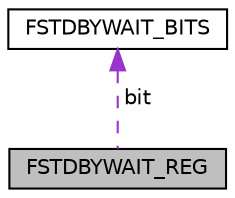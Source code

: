 digraph "FSTDBYWAIT_REG"
{
  edge [fontname="Helvetica",fontsize="10",labelfontname="Helvetica",labelfontsize="10"];
  node [fontname="Helvetica",fontsize="10",shape=record];
  Node1 [label="FSTDBYWAIT_REG",height=0.2,width=0.4,color="black", fillcolor="grey75", style="filled", fontcolor="black"];
  Node2 -> Node1 [dir="back",color="darkorchid3",fontsize="10",style="dashed",label=" bit" ,fontname="Helvetica"];
  Node2 [label="FSTDBYWAIT_BITS",height=0.2,width=0.4,color="black", fillcolor="white", style="filled",URL="$struct_f_s_t_d_b_y_w_a_i_t___b_i_t_s.html"];
}
